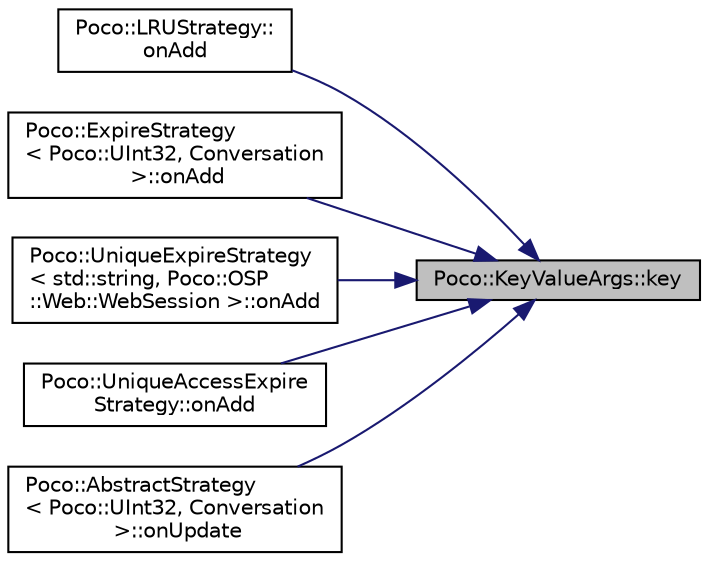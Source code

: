 digraph "Poco::KeyValueArgs::key"
{
 // LATEX_PDF_SIZE
  edge [fontname="Helvetica",fontsize="10",labelfontname="Helvetica",labelfontsize="10"];
  node [fontname="Helvetica",fontsize="10",shape=record];
  rankdir="RL";
  Node1 [label="Poco::KeyValueArgs::key",height=0.2,width=0.4,color="black", fillcolor="grey75", style="filled", fontcolor="black",tooltip="Returns a reference to the key,."];
  Node1 -> Node2 [dir="back",color="midnightblue",fontsize="10",style="solid",fontname="Helvetica"];
  Node2 [label="Poco::LRUStrategy::\lonAdd",height=0.2,width=0.4,color="black", fillcolor="white", style="filled",URL="$classPoco_1_1LRUStrategy.html#a1235775f41db3dde2931c890dc0e8e79",tooltip=" "];
  Node1 -> Node3 [dir="back",color="midnightblue",fontsize="10",style="solid",fontname="Helvetica"];
  Node3 [label="Poco::ExpireStrategy\l\< Poco::UInt32, Conversation\l \>::onAdd",height=0.2,width=0.4,color="black", fillcolor="white", style="filled",URL="$classPoco_1_1ExpireStrategy.html#a96c57c841210411ad0115902dc9fd9ce",tooltip=" "];
  Node1 -> Node4 [dir="back",color="midnightblue",fontsize="10",style="solid",fontname="Helvetica"];
  Node4 [label="Poco::UniqueExpireStrategy\l\< std::string, Poco::OSP\l::Web::WebSession \>::onAdd",height=0.2,width=0.4,color="black", fillcolor="white", style="filled",URL="$classPoco_1_1UniqueExpireStrategy.html#aa70578a0eb18bbfa4e954812bb0e2eec",tooltip=" "];
  Node1 -> Node5 [dir="back",color="midnightblue",fontsize="10",style="solid",fontname="Helvetica"];
  Node5 [label="Poco::UniqueAccessExpire\lStrategy::onAdd",height=0.2,width=0.4,color="black", fillcolor="white", style="filled",URL="$classPoco_1_1UniqueAccessExpireStrategy.html#a5112138c8db52af72b59f0d2e381f519",tooltip=" "];
  Node1 -> Node6 [dir="back",color="midnightblue",fontsize="10",style="solid",fontname="Helvetica"];
  Node6 [label="Poco::AbstractStrategy\l\< Poco::UInt32, Conversation\l \>::onUpdate",height=0.2,width=0.4,color="black", fillcolor="white", style="filled",URL="$classPoco_1_1AbstractStrategy.html#ae6d1f28a5590ebd288eb644747b016a7",tooltip="Updates an existing entry."];
}
